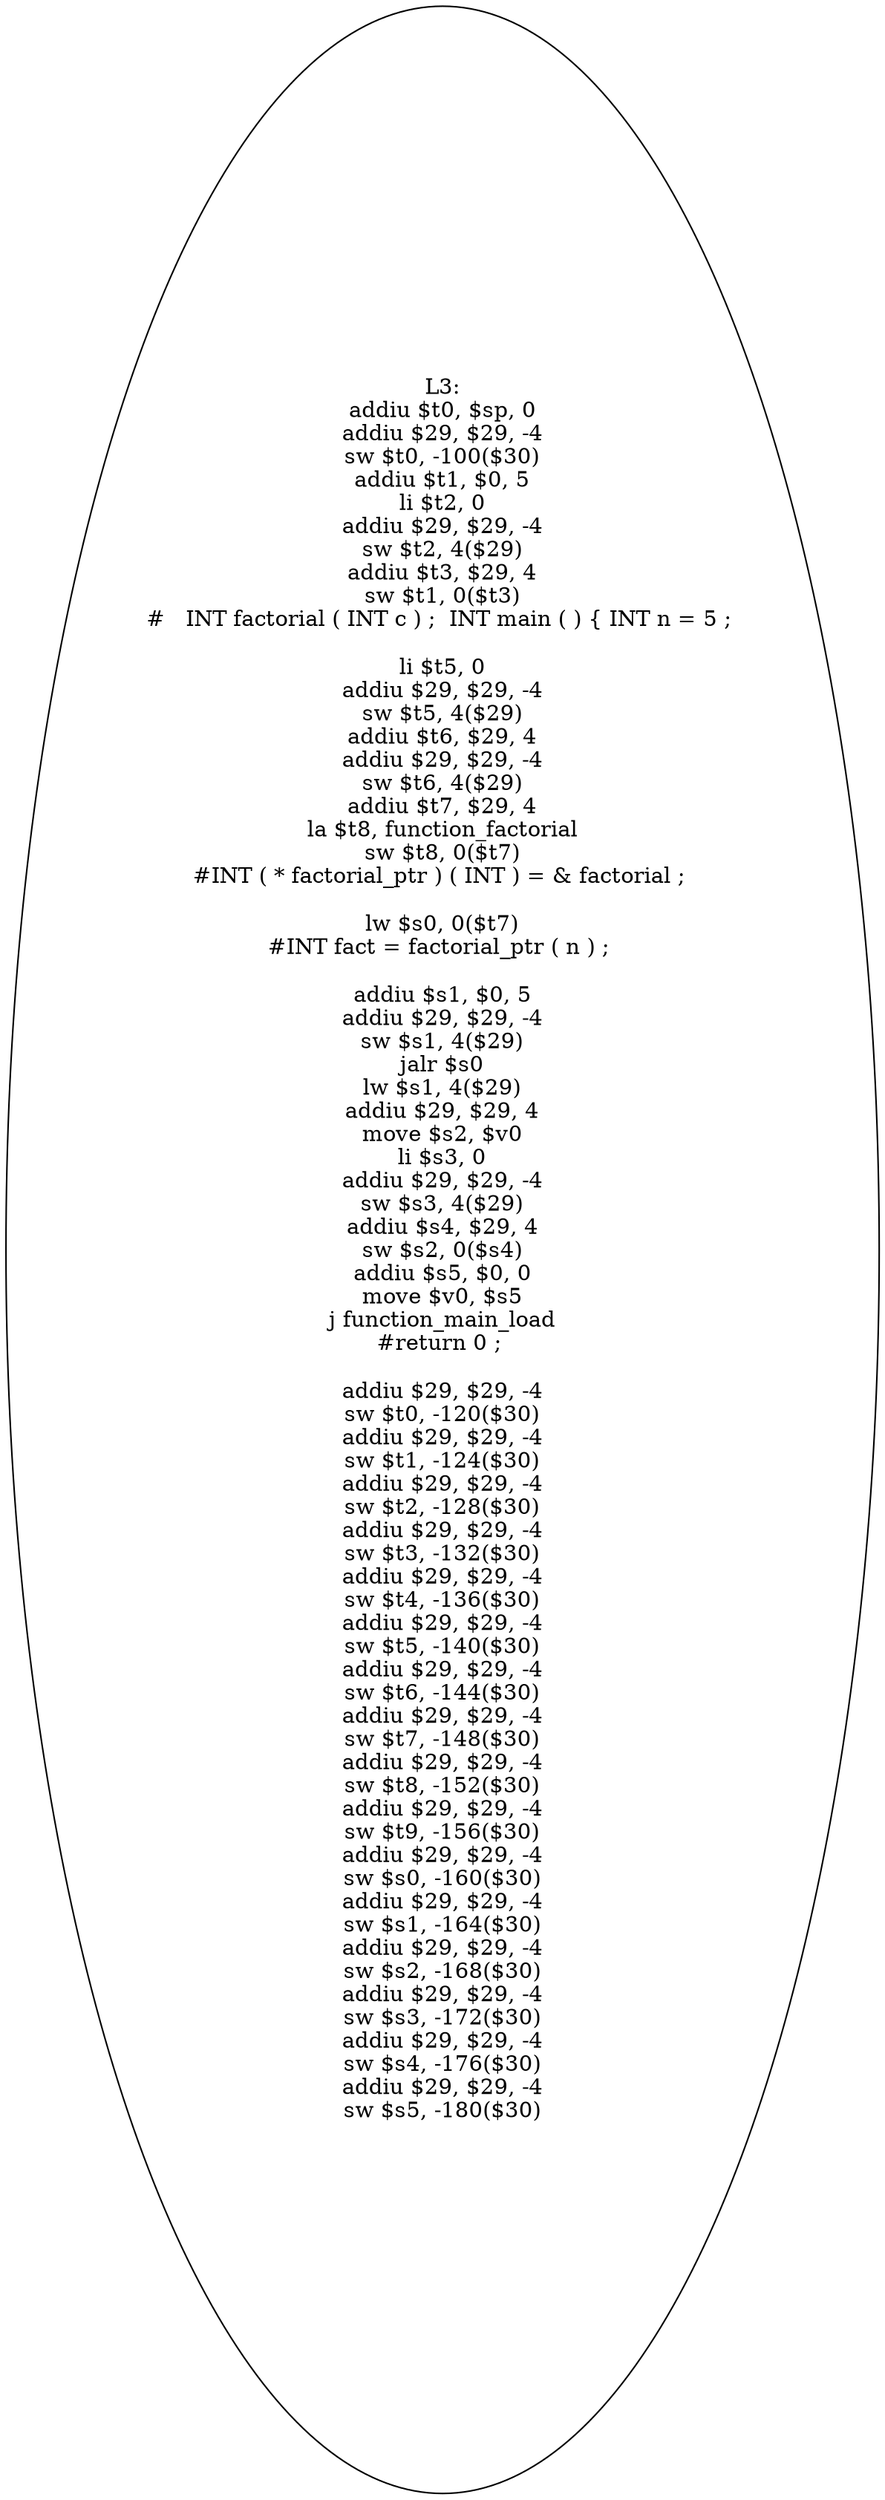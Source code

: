 digraph AST {
  "140421842144320" [label="L3:
addiu $t0, $sp, 0
addiu $29, $29, -4
sw $t0, -100($30)
addiu $t1, $0, 5
li $t2, 0
addiu $29, $29, -4
sw $t2, 4($29)
addiu $t3, $29, 4
sw $t1, 0($t3)
#   INT factorial ( INT c ) ;  INT main ( ) { INT n = 5 ; 

li $t5, 0
addiu $29, $29, -4
sw $t5, 4($29)
addiu $t6, $29, 4
addiu $29, $29, -4
sw $t6, 4($29)
addiu $t7, $29, 4
la $t8, function_factorial
sw $t8, 0($t7)
#INT ( * factorial_ptr ) ( INT ) = & factorial ; 

lw $s0, 0($t7)
#INT fact = factorial_ptr ( n ) ; 

addiu $s1, $0, 5
addiu $29, $29, -4
sw $s1, 4($29)
jalr $s0
lw $s1, 4($29)
addiu $29, $29, 4
move $s2, $v0
li $s3, 0
addiu $29, $29, -4
sw $s3, 4($29)
addiu $s4, $29, 4
sw $s2, 0($s4)
addiu $s5, $0, 0
move $v0, $s5
j function_main_load
#return 0 ; 

addiu $29, $29, -4
sw $t0, -120($30)
addiu $29, $29, -4
sw $t1, -124($30)
addiu $29, $29, -4
sw $t2, -128($30)
addiu $29, $29, -4
sw $t3, -132($30)
addiu $29, $29, -4
sw $t4, -136($30)
addiu $29, $29, -4
sw $t5, -140($30)
addiu $29, $29, -4
sw $t6, -144($30)
addiu $29, $29, -4
sw $t7, -148($30)
addiu $29, $29, -4
sw $t8, -152($30)
addiu $29, $29, -4
sw $t9, -156($30)
addiu $29, $29, -4
sw $s0, -160($30)
addiu $29, $29, -4
sw $s1, -164($30)
addiu $29, $29, -4
sw $s2, -168($30)
addiu $29, $29, -4
sw $s3, -172($30)
addiu $29, $29, -4
sw $s4, -176($30)
addiu $29, $29, -4
sw $s5, -180($30)
"];
}
